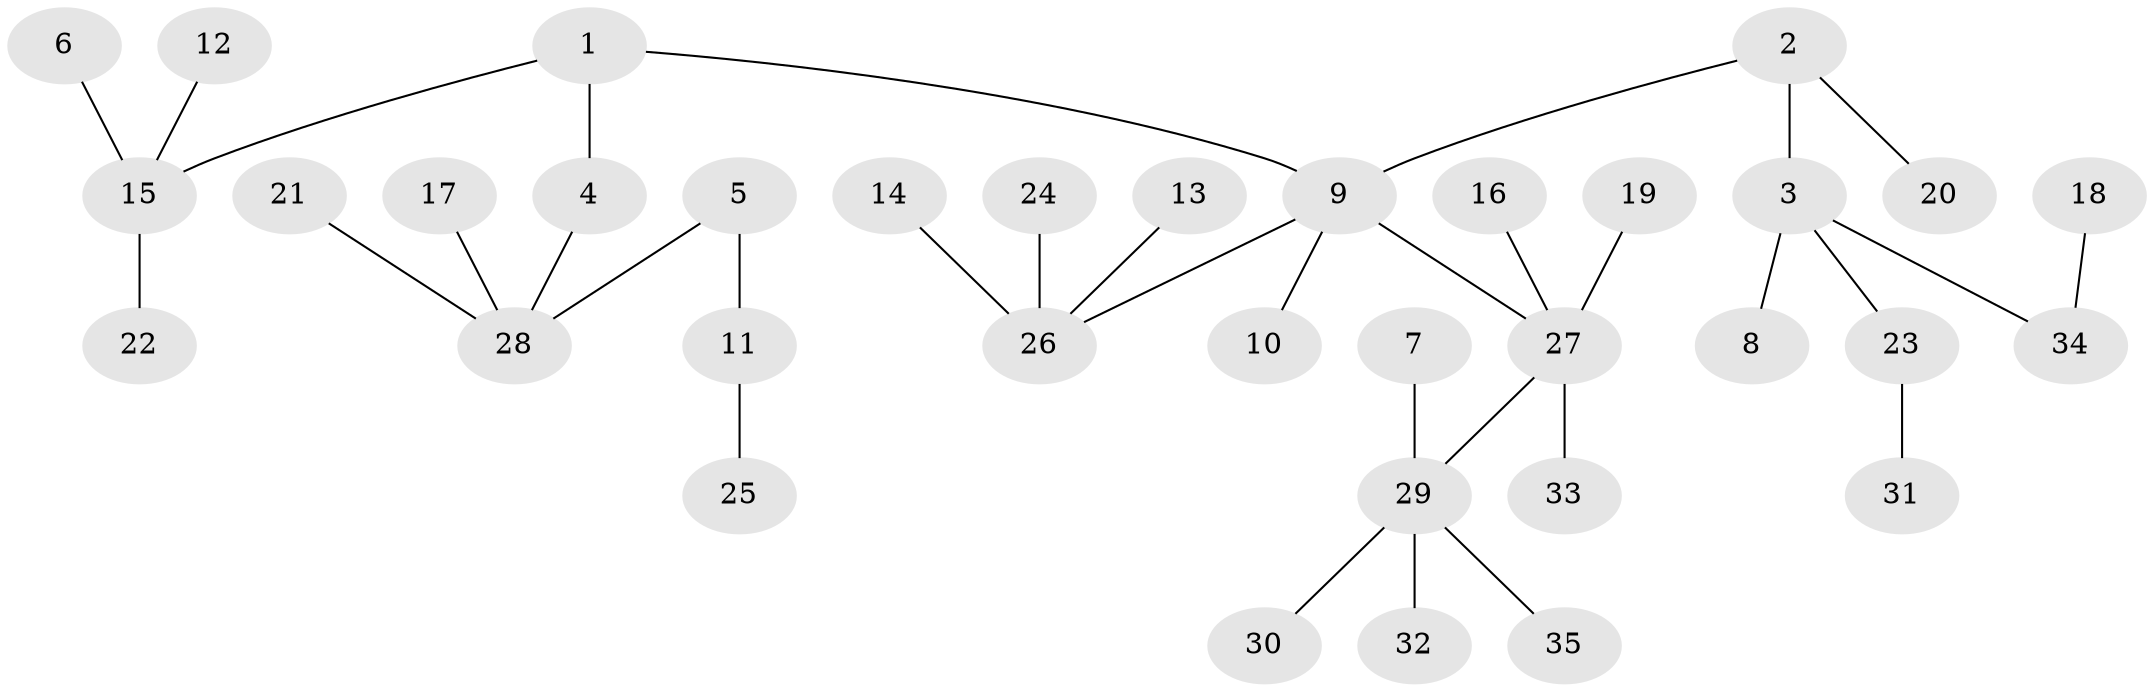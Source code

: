// original degree distribution, {7: 0.014285714285714285, 3: 0.12857142857142856, 5: 0.04285714285714286, 6: 0.02857142857142857, 2: 0.3142857142857143, 1: 0.4714285714285714}
// Generated by graph-tools (version 1.1) at 2025/02/03/09/25 03:02:18]
// undirected, 35 vertices, 34 edges
graph export_dot {
graph [start="1"]
  node [color=gray90,style=filled];
  1;
  2;
  3;
  4;
  5;
  6;
  7;
  8;
  9;
  10;
  11;
  12;
  13;
  14;
  15;
  16;
  17;
  18;
  19;
  20;
  21;
  22;
  23;
  24;
  25;
  26;
  27;
  28;
  29;
  30;
  31;
  32;
  33;
  34;
  35;
  1 -- 4 [weight=1.0];
  1 -- 9 [weight=1.0];
  1 -- 15 [weight=1.0];
  2 -- 3 [weight=1.0];
  2 -- 9 [weight=1.0];
  2 -- 20 [weight=1.0];
  3 -- 8 [weight=1.0];
  3 -- 23 [weight=1.0];
  3 -- 34 [weight=1.0];
  4 -- 28 [weight=1.0];
  5 -- 11 [weight=1.0];
  5 -- 28 [weight=1.0];
  6 -- 15 [weight=1.0];
  7 -- 29 [weight=1.0];
  9 -- 10 [weight=1.0];
  9 -- 26 [weight=1.0];
  9 -- 27 [weight=1.0];
  11 -- 25 [weight=1.0];
  12 -- 15 [weight=1.0];
  13 -- 26 [weight=1.0];
  14 -- 26 [weight=1.0];
  15 -- 22 [weight=1.0];
  16 -- 27 [weight=1.0];
  17 -- 28 [weight=1.0];
  18 -- 34 [weight=1.0];
  19 -- 27 [weight=1.0];
  21 -- 28 [weight=1.0];
  23 -- 31 [weight=1.0];
  24 -- 26 [weight=1.0];
  27 -- 29 [weight=1.0];
  27 -- 33 [weight=1.0];
  29 -- 30 [weight=1.0];
  29 -- 32 [weight=1.0];
  29 -- 35 [weight=1.0];
}
